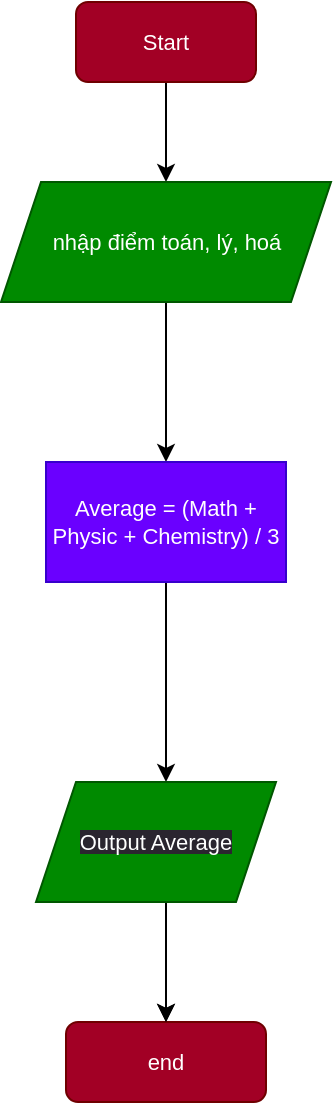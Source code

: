 <mxfile>
    <diagram id="QiWuZ_Ta6PBpO3_5W6ND" name="Page-1">
        <mxGraphModel dx="398" dy="447" grid="1" gridSize="10" guides="1" tooltips="1" connect="1" arrows="1" fold="1" page="1" pageScale="1" pageWidth="850" pageHeight="1100" math="0" shadow="0">
            <root>
                <mxCell id="0"/>
                <mxCell id="1" parent="0"/>
                <mxCell id="8" style="edgeStyle=none;html=1;entryX=0.5;entryY=0;entryDx=0;entryDy=0;fontSize=11;" edge="1" parent="1" source="2" target="4">
                    <mxGeometry relative="1" as="geometry"/>
                </mxCell>
                <mxCell id="2" value="&lt;font style=&quot;font-size: 11px;&quot;&gt;Start&lt;/font&gt;" style="rounded=1;whiteSpace=wrap;html=1;fillColor=#a20025;fontColor=#ffffff;strokeColor=#6F0000;" vertex="1" parent="1">
                    <mxGeometry x="260" y="10" width="90" height="40" as="geometry"/>
                </mxCell>
                <mxCell id="3" value="end" style="rounded=1;whiteSpace=wrap;html=1;fontSize=11;fillColor=#a20025;fontColor=#ffffff;strokeColor=#6F0000;" vertex="1" parent="1">
                    <mxGeometry x="255" y="520" width="100" height="40" as="geometry"/>
                </mxCell>
                <mxCell id="16" style="edgeStyle=none;html=1;entryX=0.5;entryY=0;entryDx=0;entryDy=0;fontSize=11;" edge="1" parent="1" source="4" target="15">
                    <mxGeometry relative="1" as="geometry"/>
                </mxCell>
                <mxCell id="4" value="nhập điểm toán, lý, hoá" style="shape=parallelogram;perimeter=parallelogramPerimeter;whiteSpace=wrap;html=1;fixedSize=1;fontSize=11;fillColor=#008a00;fontColor=#ffffff;strokeColor=#005700;" vertex="1" parent="1">
                    <mxGeometry x="222.5" y="100" width="165" height="60" as="geometry"/>
                </mxCell>
                <mxCell id="13" style="edgeStyle=none;html=1;fontSize=11;" edge="1" parent="1" target="3">
                    <mxGeometry relative="1" as="geometry">
                        <mxPoint x="305" y="460" as="sourcePoint"/>
                    </mxGeometry>
                </mxCell>
                <mxCell id="14" style="edgeStyle=none;html=1;entryX=0.5;entryY=0;entryDx=0;entryDy=0;fontSize=11;" edge="1" parent="1" target="3">
                    <mxGeometry relative="1" as="geometry">
                        <mxPoint x="305" y="460" as="sourcePoint"/>
                    </mxGeometry>
                </mxCell>
                <mxCell id="17" style="edgeStyle=none;html=1;entryX=0.5;entryY=0;entryDx=0;entryDy=0;fontSize=11;" edge="1" parent="1" source="15">
                    <mxGeometry relative="1" as="geometry">
                        <mxPoint x="305" y="400" as="targetPoint"/>
                    </mxGeometry>
                </mxCell>
                <mxCell id="15" value="&lt;span style=&quot;color: rgb(255, 255, 255);&quot;&gt;Average = (Math + Physic + Chemistry) / 3&lt;/span&gt;" style="rounded=0;whiteSpace=wrap;html=1;fontSize=11;fillColor=#6a00ff;fontColor=#ffffff;strokeColor=#3700CC;" vertex="1" parent="1">
                    <mxGeometry x="245" y="240" width="120" height="60" as="geometry"/>
                </mxCell>
                <mxCell id="18" value="&lt;meta charset=&quot;utf-8&quot;&gt;&lt;span style=&quot;color: rgb(255, 255, 255); font-family: Helvetica; font-size: 11px; font-style: normal; font-variant-ligatures: normal; font-variant-caps: normal; font-weight: 400; letter-spacing: normal; orphans: 2; text-align: center; text-indent: 0px; text-transform: none; widows: 2; word-spacing: 0px; -webkit-text-stroke-width: 0px; background-color: rgb(42, 37, 47); text-decoration-thickness: initial; text-decoration-style: initial; text-decoration-color: initial; float: none; display: inline !important;&quot;&gt;Output Average&lt;/span&gt;" style="shape=parallelogram;perimeter=parallelogramPerimeter;whiteSpace=wrap;html=1;fixedSize=1;fontSize=11;fillColor=#008a00;fontColor=#ffffff;strokeColor=#005700;" vertex="1" parent="1">
                    <mxGeometry x="240" y="400" width="120" height="60" as="geometry"/>
                </mxCell>
            </root>
        </mxGraphModel>
    </diagram>
</mxfile>